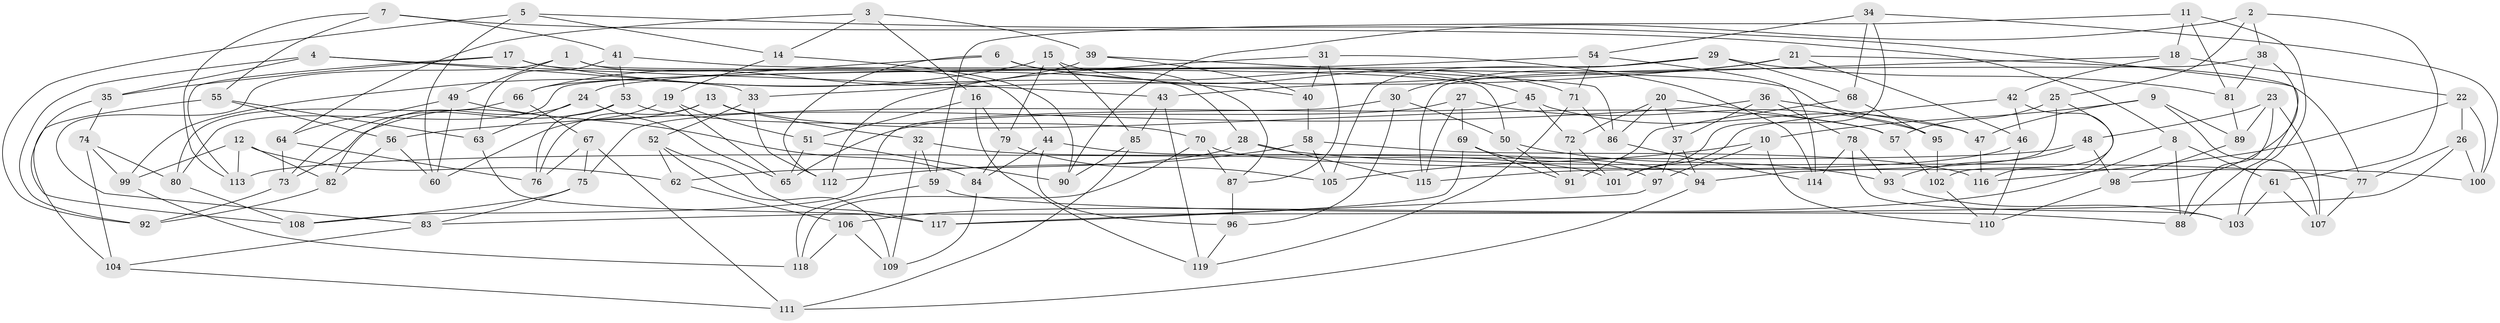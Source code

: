// coarse degree distribution, {6: 0.2702702702702703, 5: 0.16216216216216217, 7: 0.2972972972972973, 4: 0.08108108108108109, 9: 0.13513513513513514, 8: 0.05405405405405406}
// Generated by graph-tools (version 1.1) at 2025/38/03/04/25 23:38:14]
// undirected, 119 vertices, 238 edges
graph export_dot {
  node [color=gray90,style=filled];
  1;
  2;
  3;
  4;
  5;
  6;
  7;
  8;
  9;
  10;
  11;
  12;
  13;
  14;
  15;
  16;
  17;
  18;
  19;
  20;
  21;
  22;
  23;
  24;
  25;
  26;
  27;
  28;
  29;
  30;
  31;
  32;
  33;
  34;
  35;
  36;
  37;
  38;
  39;
  40;
  41;
  42;
  43;
  44;
  45;
  46;
  47;
  48;
  49;
  50;
  51;
  52;
  53;
  54;
  55;
  56;
  57;
  58;
  59;
  60;
  61;
  62;
  63;
  64;
  65;
  66;
  67;
  68;
  69;
  70;
  71;
  72;
  73;
  74;
  75;
  76;
  77;
  78;
  79;
  80;
  81;
  82;
  83;
  84;
  85;
  86;
  87;
  88;
  89;
  90;
  91;
  92;
  93;
  94;
  95;
  96;
  97;
  98;
  99;
  100;
  101;
  102;
  103;
  104;
  105;
  106;
  107;
  108;
  109;
  110;
  111;
  112;
  113;
  114;
  115;
  116;
  117;
  118;
  119;
  1 -- 83;
  1 -- 44;
  1 -- 49;
  1 -- 50;
  2 -- 38;
  2 -- 61;
  2 -- 90;
  2 -- 25;
  3 -- 14;
  3 -- 64;
  3 -- 39;
  3 -- 16;
  4 -- 43;
  4 -- 33;
  4 -- 92;
  4 -- 35;
  5 -- 60;
  5 -- 14;
  5 -- 92;
  5 -- 88;
  6 -- 87;
  6 -- 24;
  6 -- 45;
  6 -- 112;
  7 -- 41;
  7 -- 113;
  7 -- 8;
  7 -- 55;
  8 -- 61;
  8 -- 88;
  8 -- 106;
  9 -- 107;
  9 -- 89;
  9 -- 47;
  9 -- 10;
  10 -- 110;
  10 -- 97;
  10 -- 105;
  11 -- 18;
  11 -- 81;
  11 -- 59;
  11 -- 103;
  12 -- 62;
  12 -- 113;
  12 -- 99;
  12 -- 82;
  13 -- 73;
  13 -- 76;
  13 -- 32;
  13 -- 57;
  14 -- 90;
  14 -- 19;
  15 -- 85;
  15 -- 99;
  15 -- 79;
  15 -- 71;
  16 -- 51;
  16 -- 119;
  16 -- 79;
  17 -- 40;
  17 -- 113;
  17 -- 35;
  17 -- 28;
  18 -- 22;
  18 -- 42;
  18 -- 43;
  19 -- 60;
  19 -- 51;
  19 -- 65;
  20 -- 72;
  20 -- 86;
  20 -- 57;
  20 -- 37;
  21 -- 77;
  21 -- 30;
  21 -- 46;
  21 -- 33;
  22 -- 116;
  22 -- 26;
  22 -- 100;
  23 -- 48;
  23 -- 107;
  23 -- 89;
  23 -- 88;
  24 -- 63;
  24 -- 82;
  24 -- 65;
  25 -- 94;
  25 -- 57;
  25 -- 102;
  26 -- 77;
  26 -- 83;
  26 -- 100;
  27 -- 65;
  27 -- 115;
  27 -- 95;
  27 -- 69;
  28 -- 62;
  28 -- 115;
  28 -- 77;
  29 -- 105;
  29 -- 68;
  29 -- 80;
  29 -- 81;
  30 -- 50;
  30 -- 96;
  30 -- 108;
  31 -- 40;
  31 -- 87;
  31 -- 112;
  31 -- 114;
  32 -- 109;
  32 -- 101;
  32 -- 59;
  33 -- 52;
  33 -- 112;
  34 -- 101;
  34 -- 100;
  34 -- 54;
  34 -- 68;
  35 -- 108;
  35 -- 74;
  36 -- 56;
  36 -- 37;
  36 -- 47;
  36 -- 78;
  37 -- 97;
  37 -- 94;
  38 -- 115;
  38 -- 81;
  38 -- 98;
  39 -- 40;
  39 -- 66;
  39 -- 86;
  40 -- 58;
  41 -- 63;
  41 -- 53;
  41 -- 95;
  42 -- 116;
  42 -- 101;
  42 -- 46;
  43 -- 85;
  43 -- 119;
  44 -- 94;
  44 -- 84;
  44 -- 96;
  45 -- 47;
  45 -- 75;
  45 -- 72;
  46 -- 115;
  46 -- 110;
  47 -- 116;
  48 -- 113;
  48 -- 93;
  48 -- 98;
  49 -- 60;
  49 -- 84;
  49 -- 64;
  50 -- 93;
  50 -- 91;
  51 -- 65;
  51 -- 90;
  52 -- 109;
  52 -- 117;
  52 -- 62;
  53 -- 70;
  53 -- 73;
  53 -- 76;
  54 -- 66;
  54 -- 71;
  54 -- 114;
  55 -- 63;
  55 -- 56;
  55 -- 104;
  56 -- 60;
  56 -- 82;
  57 -- 102;
  58 -- 116;
  58 -- 105;
  58 -- 112;
  59 -- 118;
  59 -- 88;
  61 -- 103;
  61 -- 107;
  62 -- 106;
  63 -- 117;
  64 -- 73;
  64 -- 76;
  66 -- 80;
  66 -- 67;
  67 -- 76;
  67 -- 75;
  67 -- 111;
  68 -- 91;
  68 -- 95;
  69 -- 117;
  69 -- 97;
  69 -- 91;
  70 -- 118;
  70 -- 87;
  70 -- 100;
  71 -- 86;
  71 -- 119;
  72 -- 91;
  72 -- 101;
  73 -- 92;
  74 -- 99;
  74 -- 104;
  74 -- 80;
  75 -- 83;
  75 -- 108;
  77 -- 107;
  78 -- 93;
  78 -- 114;
  78 -- 103;
  79 -- 105;
  79 -- 84;
  80 -- 108;
  81 -- 89;
  82 -- 92;
  83 -- 104;
  84 -- 109;
  85 -- 90;
  85 -- 111;
  86 -- 114;
  87 -- 96;
  89 -- 98;
  93 -- 103;
  94 -- 111;
  95 -- 102;
  96 -- 119;
  97 -- 117;
  98 -- 110;
  99 -- 118;
  102 -- 110;
  104 -- 111;
  106 -- 118;
  106 -- 109;
}
